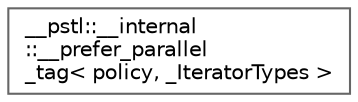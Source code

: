 digraph "Graphical Class Hierarchy"
{
 // LATEX_PDF_SIZE
  bgcolor="transparent";
  edge [fontname=Helvetica,fontsize=10,labelfontname=Helvetica,labelfontsize=10];
  node [fontname=Helvetica,fontsize=10,shape=box,height=0.2,width=0.4];
  rankdir="LR";
  Node0 [id="Node000000",label="__pstl::__internal\l::__prefer_parallel\l_tag\< policy, _IteratorTypes \>",height=0.2,width=0.4,color="grey40", fillcolor="white", style="filled",URL="$struct____pstl_1_1____internal_1_1____prefer__parallel__tag.html",tooltip=" "];
}
